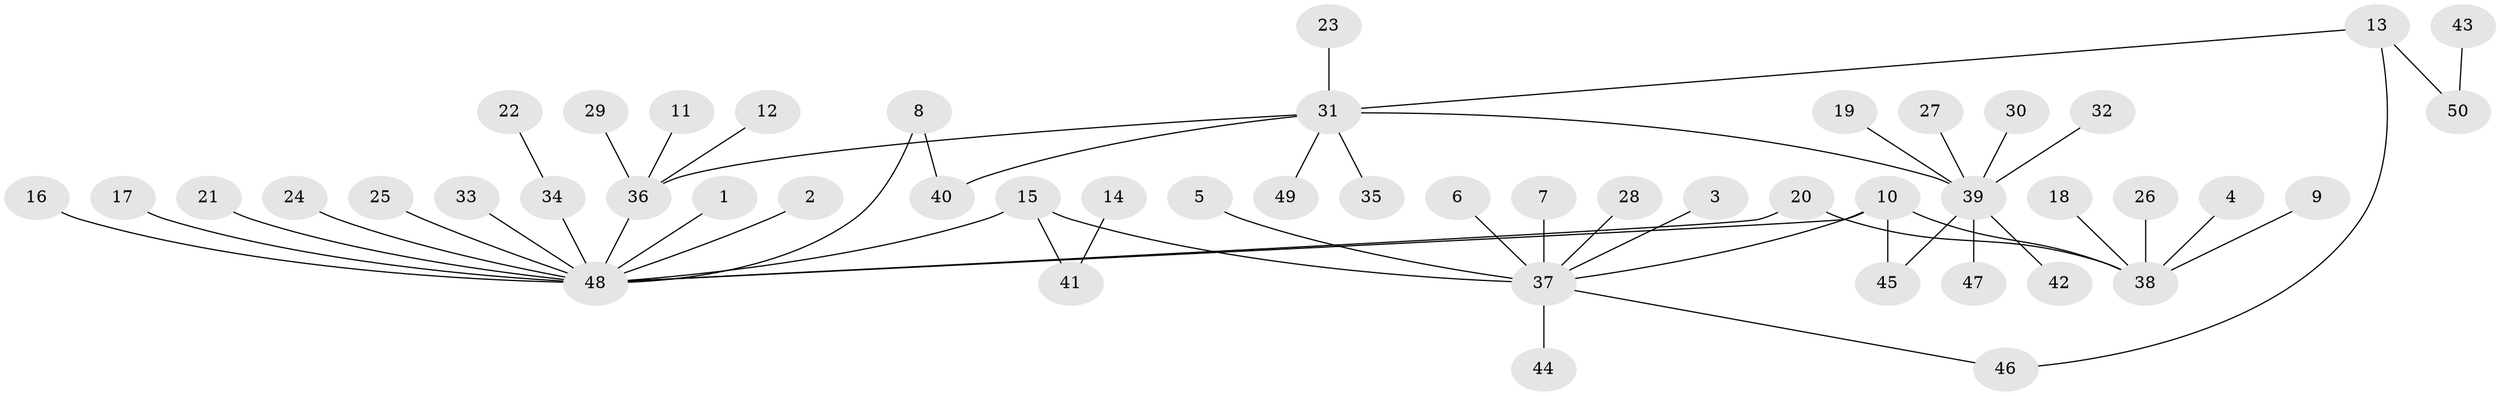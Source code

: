 // original degree distribution, {16: 0.010526315789473684, 1: 0.5789473684210527, 6: 0.010526315789473684, 7: 0.021052631578947368, 11: 0.010526315789473684, 2: 0.21052631578947367, 4: 0.031578947368421054, 8: 0.021052631578947368, 3: 0.10526315789473684}
// Generated by graph-tools (version 1.1) at 2025/49/03/09/25 03:49:52]
// undirected, 50 vertices, 54 edges
graph export_dot {
graph [start="1"]
  node [color=gray90,style=filled];
  1;
  2;
  3;
  4;
  5;
  6;
  7;
  8;
  9;
  10;
  11;
  12;
  13;
  14;
  15;
  16;
  17;
  18;
  19;
  20;
  21;
  22;
  23;
  24;
  25;
  26;
  27;
  28;
  29;
  30;
  31;
  32;
  33;
  34;
  35;
  36;
  37;
  38;
  39;
  40;
  41;
  42;
  43;
  44;
  45;
  46;
  47;
  48;
  49;
  50;
  1 -- 48 [weight=1.0];
  2 -- 48 [weight=1.0];
  3 -- 37 [weight=1.0];
  4 -- 38 [weight=1.0];
  5 -- 37 [weight=1.0];
  6 -- 37 [weight=1.0];
  7 -- 37 [weight=1.0];
  8 -- 40 [weight=1.0];
  8 -- 48 [weight=1.0];
  9 -- 38 [weight=1.0];
  10 -- 37 [weight=1.0];
  10 -- 38 [weight=1.0];
  10 -- 45 [weight=1.0];
  10 -- 48 [weight=1.0];
  11 -- 36 [weight=1.0];
  12 -- 36 [weight=1.0];
  13 -- 31 [weight=1.0];
  13 -- 46 [weight=1.0];
  13 -- 50 [weight=1.0];
  14 -- 41 [weight=1.0];
  15 -- 37 [weight=2.0];
  15 -- 41 [weight=1.0];
  15 -- 48 [weight=1.0];
  16 -- 48 [weight=1.0];
  17 -- 48 [weight=1.0];
  18 -- 38 [weight=1.0];
  19 -- 39 [weight=1.0];
  20 -- 38 [weight=1.0];
  20 -- 48 [weight=1.0];
  21 -- 48 [weight=1.0];
  22 -- 34 [weight=1.0];
  23 -- 31 [weight=1.0];
  24 -- 48 [weight=1.0];
  25 -- 48 [weight=1.0];
  26 -- 38 [weight=1.0];
  27 -- 39 [weight=1.0];
  28 -- 37 [weight=1.0];
  29 -- 36 [weight=1.0];
  30 -- 39 [weight=1.0];
  31 -- 35 [weight=1.0];
  31 -- 36 [weight=1.0];
  31 -- 39 [weight=1.0];
  31 -- 40 [weight=1.0];
  31 -- 49 [weight=1.0];
  32 -- 39 [weight=1.0];
  33 -- 48 [weight=1.0];
  34 -- 48 [weight=1.0];
  36 -- 48 [weight=1.0];
  37 -- 44 [weight=1.0];
  37 -- 46 [weight=1.0];
  39 -- 42 [weight=1.0];
  39 -- 45 [weight=1.0];
  39 -- 47 [weight=1.0];
  43 -- 50 [weight=1.0];
}
